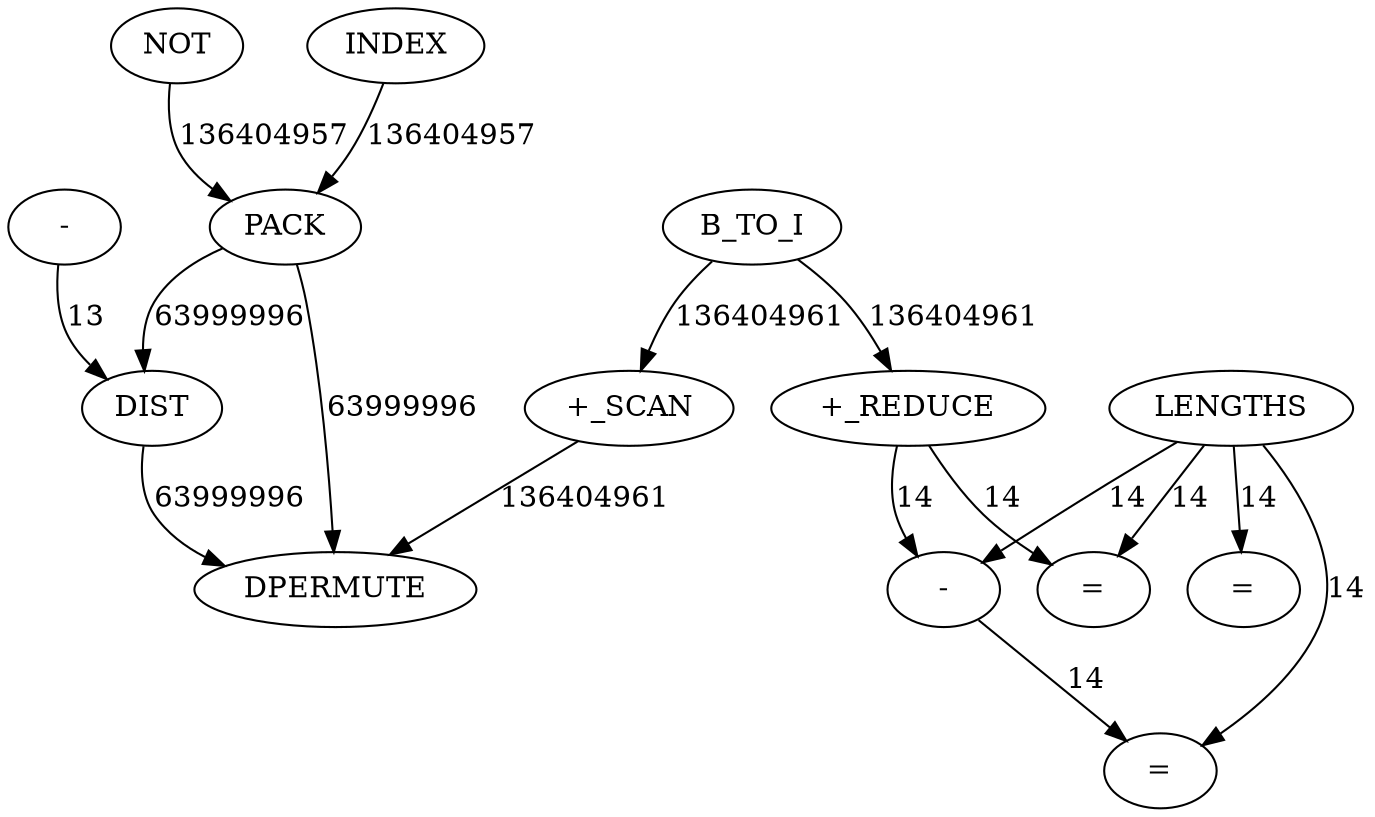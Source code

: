digraph {
	maximal_independent_set_large_grid_INST_4064 [label="+_SCAN" cost=323644743]
	maximal_independent_set_large_grid_INST_864 [label="=" cost=7351]
	maximal_independent_set_large_grid_INST_4074 [label="+_REDUCE" cost=97300399]
	maximal_independent_set_large_grid_INST_855 [label=LENGTHS cost=29497]
	maximal_independent_set_large_grid_INST_901 [label=NOT cost=3179677]
	maximal_independent_set_large_grid_INST_876 [label="=" cost=1935]
	maximal_independent_set_large_grid_INST_4062 [label=B_TO_I cost=201216650]
	maximal_independent_set_large_grid_INST_4100 [label=DPERMUTE cost=515596354]
	maximal_independent_set_large_grid_INST_861 [label="-" cost=2881]
	maximal_independent_set_large_grid_INST_903 [label=PACK cost=1839967719]
	maximal_independent_set_large_grid_INST_4086 [label=DIST cost=3521]
	maximal_independent_set_large_grid_INST_897 [label=INDEX cost=12469]
	maximal_independent_set_large_grid_INST_885 [label="=" cost=1804]
	maximal_independent_set_large_grid_INST_4083 [label="-" cost=27260]
	maximal_independent_set_large_grid_INST_4064 -> maximal_independent_set_large_grid_INST_4100 [label=136404961 cost=136404961]
	maximal_independent_set_large_grid_INST_4074 -> maximal_independent_set_large_grid_INST_861 [label=14 cost=14]
	maximal_independent_set_large_grid_INST_4074 -> maximal_independent_set_large_grid_INST_876 [label=14 cost=14]
	maximal_independent_set_large_grid_INST_855 -> maximal_independent_set_large_grid_INST_861 [label=14 cost=14]
	maximal_independent_set_large_grid_INST_855 -> maximal_independent_set_large_grid_INST_864 [label=14 cost=14]
	maximal_independent_set_large_grid_INST_855 -> maximal_independent_set_large_grid_INST_876 [label=14 cost=14]
	maximal_independent_set_large_grid_INST_855 -> maximal_independent_set_large_grid_INST_885 [label=14 cost=14]
	maximal_independent_set_large_grid_INST_901 -> maximal_independent_set_large_grid_INST_903 [label=136404957 cost=136404957]
	maximal_independent_set_large_grid_INST_4062 -> maximal_independent_set_large_grid_INST_4064 [label=136404961 cost=136404961]
	maximal_independent_set_large_grid_INST_4062 -> maximal_independent_set_large_grid_INST_4074 [label=136404961 cost=136404961]
	maximal_independent_set_large_grid_INST_861 -> maximal_independent_set_large_grid_INST_885 [label=14 cost=14]
	maximal_independent_set_large_grid_INST_903 -> maximal_independent_set_large_grid_INST_4086 [label=63999996 cost=63999996]
	maximal_independent_set_large_grid_INST_903 -> maximal_independent_set_large_grid_INST_4100 [label=63999996 cost=63999996]
	maximal_independent_set_large_grid_INST_4086 -> maximal_independent_set_large_grid_INST_4100 [label=63999996 cost=63999996]
	maximal_independent_set_large_grid_INST_897 -> maximal_independent_set_large_grid_INST_903 [label=136404957 cost=136404957]
	maximal_independent_set_large_grid_INST_4083 -> maximal_independent_set_large_grid_INST_4086 [label=13 cost=13]
}
